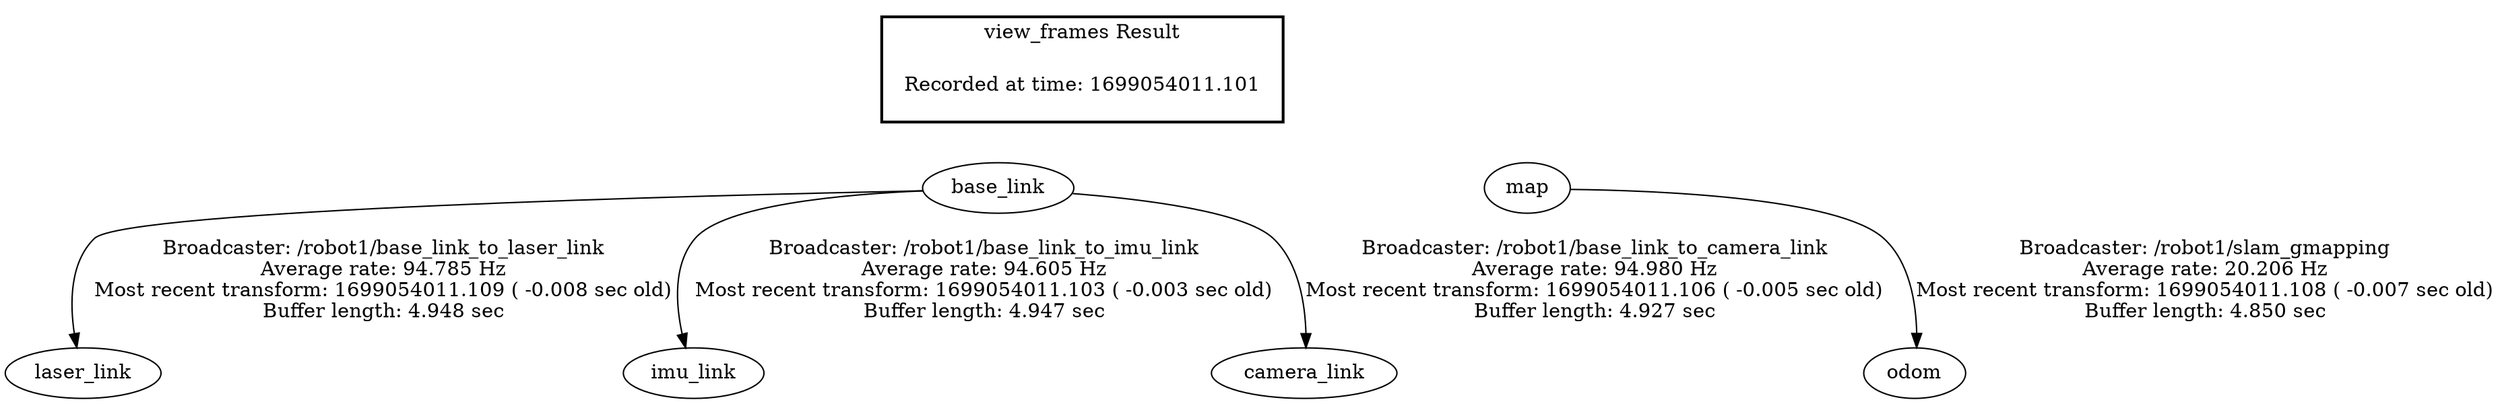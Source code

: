 digraph G {
"base_link" -> "laser_link"[label="Broadcaster: /robot1/base_link_to_laser_link\nAverage rate: 94.785 Hz\nMost recent transform: 1699054011.109 ( -0.008 sec old)\nBuffer length: 4.948 sec\n"];
"base_link" -> "imu_link"[label="Broadcaster: /robot1/base_link_to_imu_link\nAverage rate: 94.605 Hz\nMost recent transform: 1699054011.103 ( -0.003 sec old)\nBuffer length: 4.947 sec\n"];
"base_link" -> "camera_link"[label="Broadcaster: /robot1/base_link_to_camera_link\nAverage rate: 94.980 Hz\nMost recent transform: 1699054011.106 ( -0.005 sec old)\nBuffer length: 4.927 sec\n"];
"map" -> "odom"[label="Broadcaster: /robot1/slam_gmapping\nAverage rate: 20.206 Hz\nMost recent transform: 1699054011.108 ( -0.007 sec old)\nBuffer length: 4.850 sec\n"];
edge [style=invis];
 subgraph cluster_legend { style=bold; color=black; label ="view_frames Result";
"Recorded at time: 1699054011.101"[ shape=plaintext ] ;
 }->"base_link";
edge [style=invis];
 subgraph cluster_legend { style=bold; color=black; label ="view_frames Result";
"Recorded at time: 1699054011.101"[ shape=plaintext ] ;
 }->"map";
}